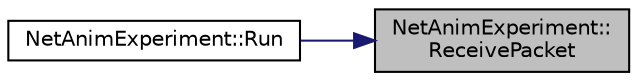 digraph "NetAnimExperiment::ReceivePacket"
{
 // LATEX_PDF_SIZE
  edge [fontname="Helvetica",fontsize="10",labelfontname="Helvetica",labelfontsize="10"];
  node [fontname="Helvetica",fontsize="10",shape=record];
  rankdir="RL";
  Node1 [label="NetAnimExperiment::\lReceivePacket",height=0.2,width=0.4,color="black", fillcolor="grey75", style="filled", fontcolor="black",tooltip="Receive packet function."];
  Node1 -> Node2 [dir="back",color="midnightblue",fontsize="10",style="solid",fontname="Helvetica"];
  Node2 [label="NetAnimExperiment::Run",height=0.2,width=0.4,color="black", fillcolor="white", style="filled",URL="$class_net_anim_experiment.html#a63a699997d753ea33b4367ccad6088a3",tooltip="Run function."];
}

